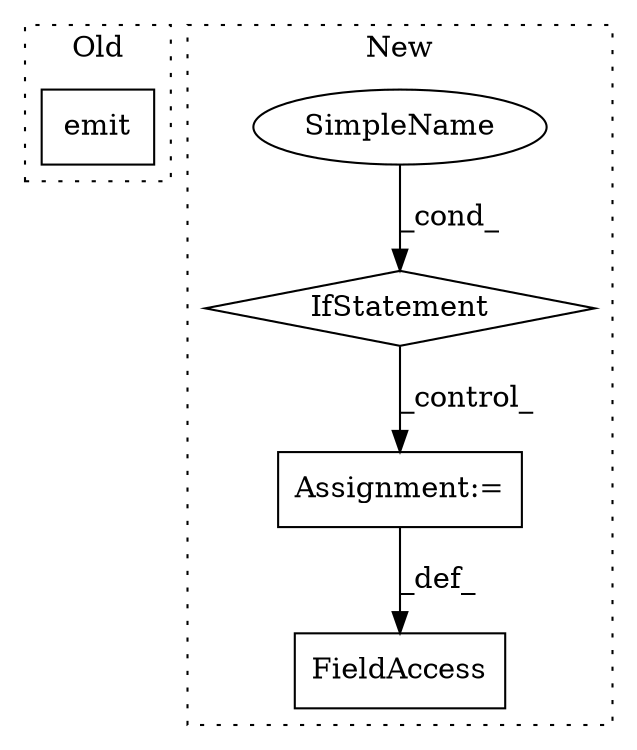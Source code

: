 digraph G {
subgraph cluster0 {
1 [label="emit" a="32" s="23849,23855" l="5,1" shape="box"];
label = "Old";
style="dotted";
}
subgraph cluster1 {
2 [label="IfStatement" a="25" s="19600,19617" l="4,2" shape="diamond"];
3 [label="Assignment:=" a="7" s="19636" l="2" shape="box"];
4 [label="SimpleName" a="42" s="19604" l="13" shape="ellipse"];
5 [label="FieldAccess" a="22" s="20014" l="20" shape="box"];
label = "New";
style="dotted";
}
2 -> 3 [label="_control_"];
3 -> 5 [label="_def_"];
4 -> 2 [label="_cond_"];
}
